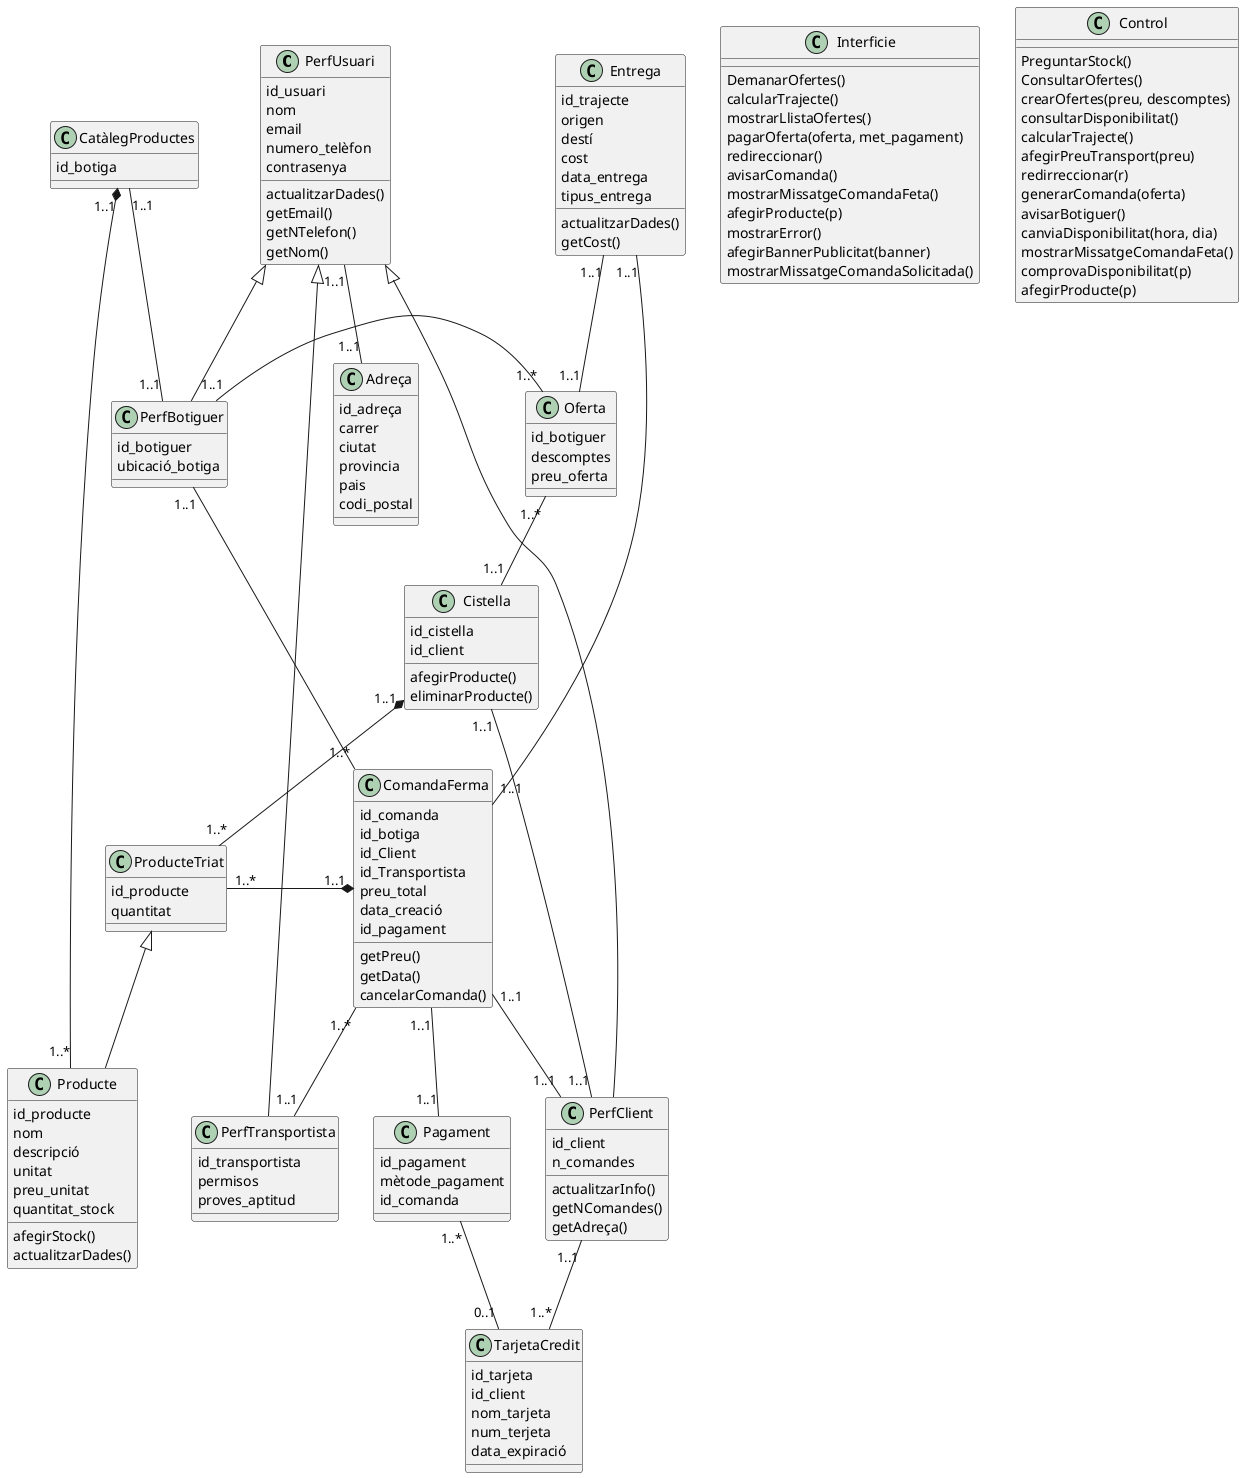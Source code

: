 @startuml
class PerfUsuari {
id_usuari
nom
email
numero_telèfon
contrasenya
actualitzarDades()
getEmail()
getNTelefon()
getNom()
}

class PerfClient {
id_client
n_comandes
actualitzarInfo()
getNComandes()
getAdreça()
}

class PerfBotiguer {
id_botiguer
ubicació_botiga
}

class PerfTransportista {
id_transportista
permisos
proves_aptitud
}

class Adreça {
id_adreça
carrer
ciutat
provincia
pais
codi_postal
}

PerfUsuari "1..1"--"1..1" Adreça

PerfUsuari <|-- PerfClient
PerfUsuari <|-- PerfBotiguer
PerfUsuari <|-- PerfTransportista

class Oferta {
id_botiguer
descomptes
preu_oferta
}

class ComandaFerma {
id_comanda
id_botiga
id_Client
id_Transportista
preu_total
data_creació
id_pagament
getPreu()
getData()
cancelarComanda()
}

ComandaFerma "1..1"--"1..1" PerfClient
ComandaFerma "1..*"--"1..1" PerfBotiguer
ComandaFerma "1..*"--"1..1" PerfTransportista

class Cistella {
id_cistella
id_client
afegirProducte()
eliminarProducte()
}

Cistella "1..1"--"1..1" PerfClient

class ProducteTriat {
id_producte
quantitat
}

class Producte {
id_producte
nom
descripció
unitat
preu_unitat
quantitat_stock
afegirStock()
actualitzarDades()
}

ProducteTriat <|-- Producte

Cistella "1..1"*--"1..*" ProducteTriat
Oferta "1..*"--"1..1" Cistella
ComandaFerma "1..1"*-left-"1..*" ProducteTriat

class CatàlegProductes{
id_botiga
}

CatàlegProductes "1..1"--"1..1" PerfBotiguer
CatàlegProductes "1..1"*--"1..*" Producte
Oferta "1..*"-left-"1..1" PerfBotiguer

class Entrega{
id_trajecte
origen
destí
cost
data_entrega
tipus_entrega
actualitzarDades()
getCost()
}

Entrega "1..1"--"1..1" ComandaFerma
Entrega "1..1"--"1..1" Oferta

class Pagament {
id_pagament
mètode_pagament
id_comanda
}

class TarjetaCredit {
id_tarjeta
id_client
nom_tarjeta
num_terjeta
data_expiració
}

Pagament "1..*"--"0..1" TarjetaCredit
PerfClient "1..1"--"1..*" TarjetaCredit
ComandaFerma "1..1"--"1..1" Pagament

class Interficie {
DemanarOfertes()
calcularTrajecte()
mostrarLlistaOfertes()
pagarOferta(oferta, met_pagament)
redireccionar()
avisarComanda()
mostrarMissatgeComandaFeta()
afegirProducte(p)
mostrarError()
afegirBannerPublicitat(banner)
mostrarMissatgeComandaSolicitada()
}

class Control {
PreguntarStock()
ConsultarOfertes()
crearOfertes(preu, descomptes)
consultarDisponibilitat()
calcularTrajecte()
afegirPreuTransport(preu)
redirreccionar(r)
generarComanda(oferta)
avisarBotiguer()
canviaDisponibilitat(hora, dia)
mostrarMissatgeComandaFeta()
comprovaDisponibilitat(p)
afegirProducte(p)
}
@enduml